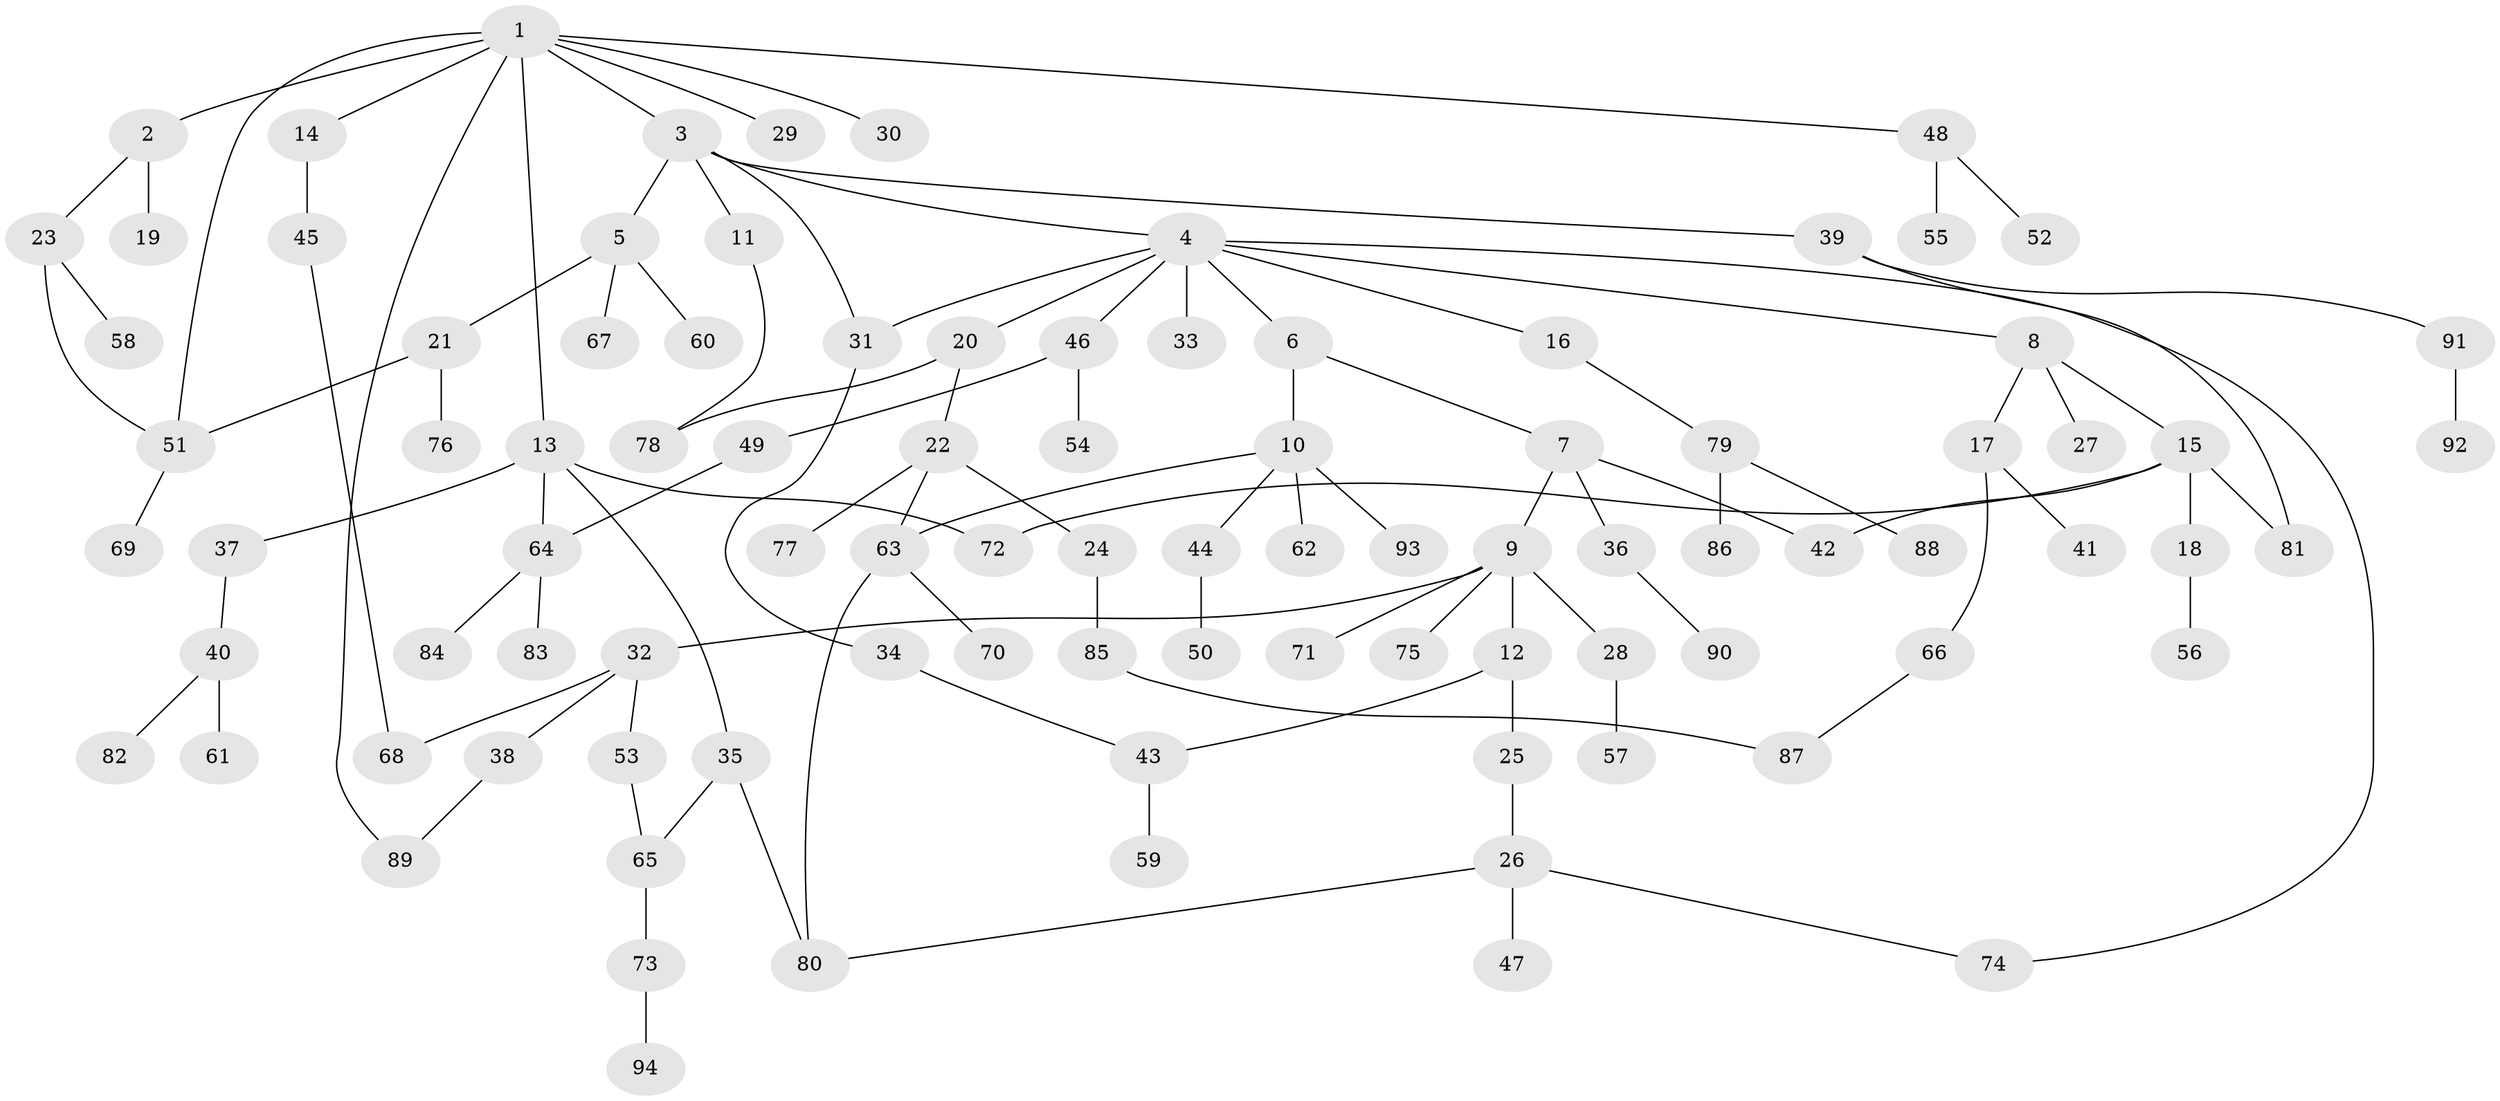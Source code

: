 // Generated by graph-tools (version 1.1) at 2025/42/03/09/25 04:42:50]
// undirected, 94 vertices, 110 edges
graph export_dot {
graph [start="1"]
  node [color=gray90,style=filled];
  1;
  2;
  3;
  4;
  5;
  6;
  7;
  8;
  9;
  10;
  11;
  12;
  13;
  14;
  15;
  16;
  17;
  18;
  19;
  20;
  21;
  22;
  23;
  24;
  25;
  26;
  27;
  28;
  29;
  30;
  31;
  32;
  33;
  34;
  35;
  36;
  37;
  38;
  39;
  40;
  41;
  42;
  43;
  44;
  45;
  46;
  47;
  48;
  49;
  50;
  51;
  52;
  53;
  54;
  55;
  56;
  57;
  58;
  59;
  60;
  61;
  62;
  63;
  64;
  65;
  66;
  67;
  68;
  69;
  70;
  71;
  72;
  73;
  74;
  75;
  76;
  77;
  78;
  79;
  80;
  81;
  82;
  83;
  84;
  85;
  86;
  87;
  88;
  89;
  90;
  91;
  92;
  93;
  94;
  1 -- 2;
  1 -- 3;
  1 -- 13;
  1 -- 14;
  1 -- 29;
  1 -- 30;
  1 -- 48;
  1 -- 89;
  1 -- 51;
  2 -- 19;
  2 -- 23;
  3 -- 4;
  3 -- 5;
  3 -- 11;
  3 -- 39;
  3 -- 31;
  4 -- 6;
  4 -- 8;
  4 -- 16;
  4 -- 20;
  4 -- 31;
  4 -- 33;
  4 -- 46;
  4 -- 74;
  5 -- 21;
  5 -- 60;
  5 -- 67;
  6 -- 7;
  6 -- 10;
  7 -- 9;
  7 -- 36;
  7 -- 42;
  8 -- 15;
  8 -- 17;
  8 -- 27;
  9 -- 12;
  9 -- 28;
  9 -- 32;
  9 -- 71;
  9 -- 75;
  10 -- 44;
  10 -- 62;
  10 -- 93;
  10 -- 63;
  11 -- 78;
  12 -- 25;
  12 -- 43;
  13 -- 35;
  13 -- 37;
  13 -- 72;
  13 -- 64;
  14 -- 45;
  15 -- 18;
  15 -- 42;
  15 -- 81;
  15 -- 72;
  16 -- 79;
  17 -- 41;
  17 -- 66;
  18 -- 56;
  20 -- 22;
  20 -- 78;
  21 -- 51;
  21 -- 76;
  22 -- 24;
  22 -- 63;
  22 -- 77;
  23 -- 58;
  23 -- 51;
  24 -- 85;
  25 -- 26;
  26 -- 47;
  26 -- 80;
  26 -- 74;
  28 -- 57;
  31 -- 34;
  32 -- 38;
  32 -- 53;
  32 -- 68;
  34 -- 43;
  35 -- 65;
  35 -- 80;
  36 -- 90;
  37 -- 40;
  38 -- 89;
  39 -- 91;
  39 -- 81;
  40 -- 61;
  40 -- 82;
  43 -- 59;
  44 -- 50;
  45 -- 68;
  46 -- 49;
  46 -- 54;
  48 -- 52;
  48 -- 55;
  49 -- 64;
  51 -- 69;
  53 -- 65;
  63 -- 70;
  63 -- 80;
  64 -- 83;
  64 -- 84;
  65 -- 73;
  66 -- 87;
  73 -- 94;
  79 -- 86;
  79 -- 88;
  85 -- 87;
  91 -- 92;
}
